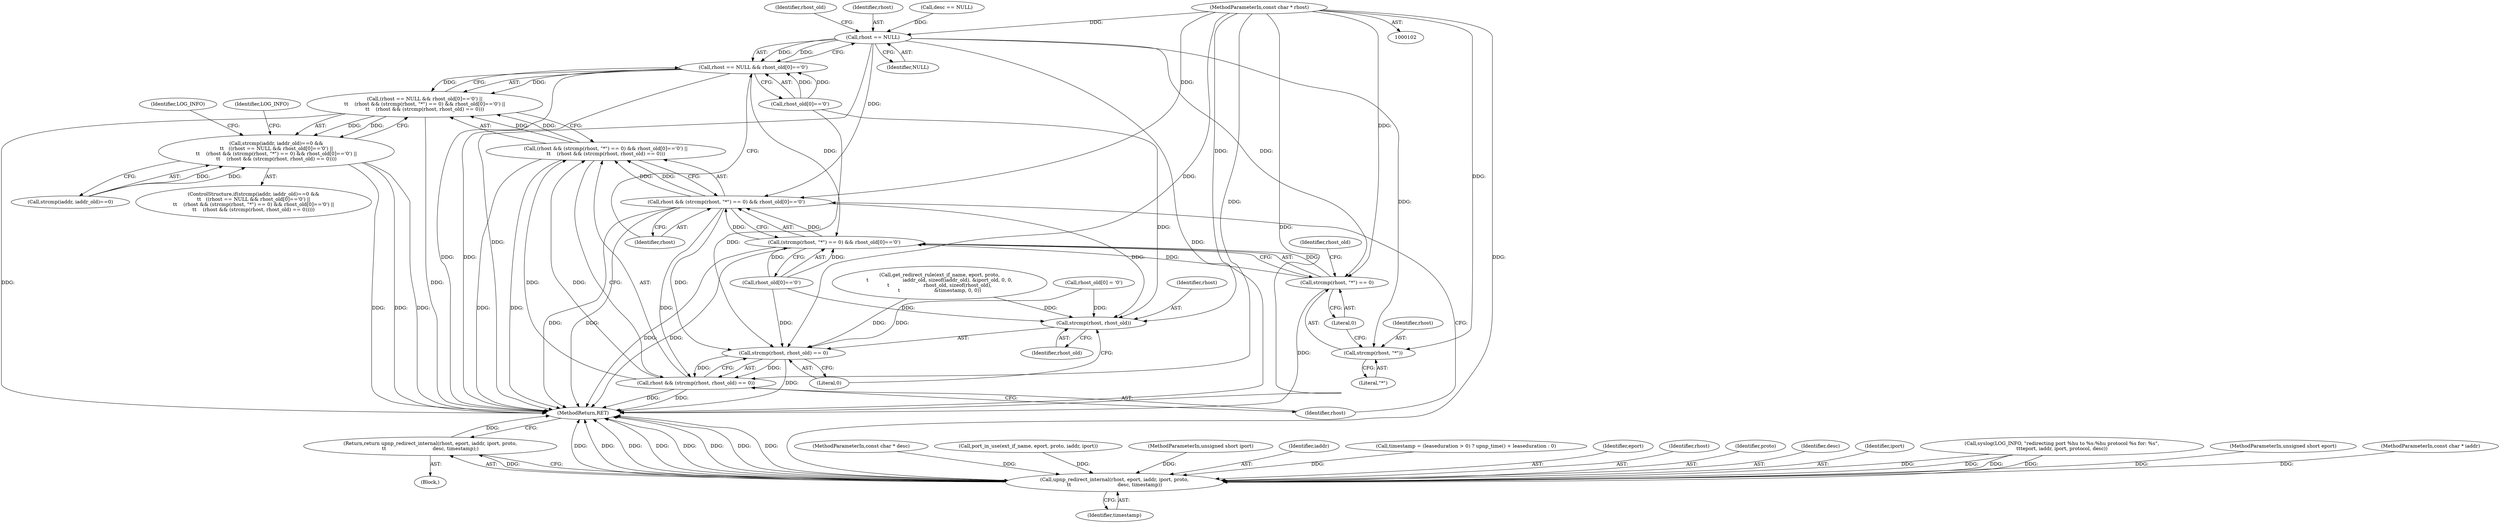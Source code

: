 digraph "0_miniupnp_f321c2066b96d18afa5158dfa2d2873a2957ef38@pointer" {
"1000103" [label="(MethodParameterIn,const char * rhost)"];
"1000202" [label="(Call,rhost == NULL)"];
"1000201" [label="(Call,rhost == NULL && rhost_old[0]=='\0')"];
"1000200" [label="(Call,(rhost == NULL && rhost_old[0]=='\0') ||\n\t\t    (rhost && (strcmp(rhost, \"*\") == 0) && rhost_old[0]=='\0') ||\n\t\t    (rhost && (strcmp(rhost, rhost_old) == 0)))"];
"1000194" [label="(Call,strcmp(iaddr, iaddr_old)==0 &&\n\t\t   ((rhost == NULL && rhost_old[0]=='\0') ||\n\t\t    (rhost && (strcmp(rhost, \"*\") == 0) && rhost_old[0]=='\0') ||\n\t\t    (rhost && (strcmp(rhost, rhost_old) == 0))))"];
"1000213" [label="(Call,(strcmp(rhost, \"*\") == 0) && rhost_old[0]=='\0')"];
"1000211" [label="(Call,rhost && (strcmp(rhost, \"*\") == 0) && rhost_old[0]=='\0')"];
"1000210" [label="(Call,(rhost && (strcmp(rhost, \"*\") == 0) && rhost_old[0]=='\0') ||\n\t\t    (rhost && (strcmp(rhost, rhost_old) == 0)))"];
"1000224" [label="(Call,rhost && (strcmp(rhost, rhost_old) == 0))"];
"1000226" [label="(Call,strcmp(rhost, rhost_old) == 0)"];
"1000227" [label="(Call,strcmp(rhost, rhost_old))"];
"1000214" [label="(Call,strcmp(rhost, \"*\") == 0)"];
"1000215" [label="(Call,strcmp(rhost, \"*\"))"];
"1000344" [label="(Call,upnp_redirect_internal(rhost, eport, iaddr, iport, proto,\n\t\t                              desc, timestamp))"];
"1000343" [label="(Return,return upnp_redirect_internal(rhost, eport, iaddr, iport, proto,\n\t\t                              desc, timestamp);)"];
"1000108" [label="(MethodParameterIn,const char * desc)"];
"1000324" [label="(Block,)"];
"1000226" [label="(Call,strcmp(rhost, rhost_old) == 0)"];
"1000343" [label="(Return,return upnp_redirect_internal(rhost, eport, iaddr, iport, proto,\n\t\t                              desc, timestamp);)"];
"1000307" [label="(Call,port_in_use(ext_if_name, eport, proto, iaddr, iport))"];
"1000219" [label="(Call,rhost_old[0]=='\0')"];
"1000204" [label="(Identifier,NULL)"];
"1000170" [label="(Call,get_redirect_rule(ext_if_name, eport, proto,\n\t                      iaddr_old, sizeof(iaddr_old), &iport_old, 0, 0,\n\t                      rhost_old, sizeof(rhost_old),\n\t                      &timestamp, 0, 0))"];
"1000106" [label="(MethodParameterIn,unsigned short iport)"];
"1000163" [label="(Call,rhost_old[0] = '\0')"];
"1000221" [label="(Identifier,rhost_old)"];
"1000157" [label="(Call,desc == NULL)"];
"1000347" [label="(Identifier,iaddr)"];
"1000194" [label="(Call,strcmp(iaddr, iaddr_old)==0 &&\n\t\t   ((rhost == NULL && rhost_old[0]=='\0') ||\n\t\t    (rhost && (strcmp(rhost, \"*\") == 0) && rhost_old[0]=='\0') ||\n\t\t    (rhost && (strcmp(rhost, rhost_old) == 0))))"];
"1000225" [label="(Identifier,rhost)"];
"1000325" [label="(Call,timestamp = (leaseduration > 0) ? upnp_time() + leaseduration : 0)"];
"1000212" [label="(Identifier,rhost)"];
"1000205" [label="(Call,rhost_old[0]=='\0')"];
"1000213" [label="(Call,(strcmp(rhost, \"*\") == 0) && rhost_old[0]=='\0')"];
"1000207" [label="(Identifier,rhost_old)"];
"1000193" [label="(ControlStructure,if(strcmp(iaddr, iaddr_old)==0 &&\n\t\t   ((rhost == NULL && rhost_old[0]=='\0') ||\n\t\t    (rhost && (strcmp(rhost, \"*\") == 0) && rhost_old[0]=='\0') ||\n\t\t    (rhost && (strcmp(rhost, rhost_old) == 0)))))"];
"1000230" [label="(Literal,0)"];
"1000346" [label="(Identifier,eport)"];
"1000211" [label="(Call,rhost && (strcmp(rhost, \"*\") == 0) && rhost_old[0]=='\0')"];
"1000345" [label="(Identifier,rhost)"];
"1000227" [label="(Call,strcmp(rhost, rhost_old))"];
"1000200" [label="(Call,(rhost == NULL && rhost_old[0]=='\0') ||\n\t\t    (rhost && (strcmp(rhost, \"*\") == 0) && rhost_old[0]=='\0') ||\n\t\t    (rhost && (strcmp(rhost, rhost_old) == 0)))"];
"1000216" [label="(Identifier,rhost)"];
"1000349" [label="(Identifier,proto)"];
"1000294" [label="(Identifier,LOG_INFO)"];
"1000224" [label="(Call,rhost && (strcmp(rhost, rhost_old) == 0))"];
"1000352" [label="(MethodReturn,RET)"];
"1000350" [label="(Identifier,desc)"];
"1000217" [label="(Literal,\"*\")"];
"1000344" [label="(Call,upnp_redirect_internal(rhost, eport, iaddr, iport, proto,\n\t\t                              desc, timestamp))"];
"1000195" [label="(Call,strcmp(iaddr, iaddr_old)==0)"];
"1000210" [label="(Call,(rhost && (strcmp(rhost, \"*\") == 0) && rhost_old[0]=='\0') ||\n\t\t    (rhost && (strcmp(rhost, rhost_old) == 0)))"];
"1000348" [label="(Identifier,iport)"];
"1000228" [label="(Identifier,rhost)"];
"1000335" [label="(Call,syslog(LOG_INFO, \"redirecting port %hu to %s:%hu protocol %s for: %s\",\n\t\t\teport, iaddr, iport, protocol, desc))"];
"1000218" [label="(Literal,0)"];
"1000214" [label="(Call,strcmp(rhost, \"*\") == 0)"];
"1000201" [label="(Call,rhost == NULL && rhost_old[0]=='\0')"];
"1000203" [label="(Identifier,rhost)"];
"1000233" [label="(Identifier,LOG_INFO)"];
"1000351" [label="(Identifier,timestamp)"];
"1000202" [label="(Call,rhost == NULL)"];
"1000103" [label="(MethodParameterIn,const char * rhost)"];
"1000104" [label="(MethodParameterIn,unsigned short eport)"];
"1000215" [label="(Call,strcmp(rhost, \"*\"))"];
"1000229" [label="(Identifier,rhost_old)"];
"1000105" [label="(MethodParameterIn,const char * iaddr)"];
"1000103" -> "1000102"  [label="AST: "];
"1000103" -> "1000352"  [label="DDG: "];
"1000103" -> "1000202"  [label="DDG: "];
"1000103" -> "1000211"  [label="DDG: "];
"1000103" -> "1000214"  [label="DDG: "];
"1000103" -> "1000215"  [label="DDG: "];
"1000103" -> "1000224"  [label="DDG: "];
"1000103" -> "1000226"  [label="DDG: "];
"1000103" -> "1000227"  [label="DDG: "];
"1000103" -> "1000344"  [label="DDG: "];
"1000202" -> "1000201"  [label="AST: "];
"1000202" -> "1000204"  [label="CFG: "];
"1000203" -> "1000202"  [label="AST: "];
"1000204" -> "1000202"  [label="AST: "];
"1000207" -> "1000202"  [label="CFG: "];
"1000201" -> "1000202"  [label="CFG: "];
"1000202" -> "1000352"  [label="DDG: "];
"1000202" -> "1000352"  [label="DDG: "];
"1000202" -> "1000201"  [label="DDG: "];
"1000202" -> "1000201"  [label="DDG: "];
"1000157" -> "1000202"  [label="DDG: "];
"1000202" -> "1000211"  [label="DDG: "];
"1000202" -> "1000214"  [label="DDG: "];
"1000202" -> "1000215"  [label="DDG: "];
"1000201" -> "1000200"  [label="AST: "];
"1000201" -> "1000205"  [label="CFG: "];
"1000205" -> "1000201"  [label="AST: "];
"1000212" -> "1000201"  [label="CFG: "];
"1000200" -> "1000201"  [label="CFG: "];
"1000201" -> "1000352"  [label="DDG: "];
"1000201" -> "1000352"  [label="DDG: "];
"1000201" -> "1000200"  [label="DDG: "];
"1000201" -> "1000200"  [label="DDG: "];
"1000205" -> "1000201"  [label="DDG: "];
"1000205" -> "1000201"  [label="DDG: "];
"1000201" -> "1000213"  [label="DDG: "];
"1000200" -> "1000194"  [label="AST: "];
"1000200" -> "1000210"  [label="CFG: "];
"1000210" -> "1000200"  [label="AST: "];
"1000194" -> "1000200"  [label="CFG: "];
"1000200" -> "1000352"  [label="DDG: "];
"1000200" -> "1000352"  [label="DDG: "];
"1000200" -> "1000194"  [label="DDG: "];
"1000200" -> "1000194"  [label="DDG: "];
"1000210" -> "1000200"  [label="DDG: "];
"1000210" -> "1000200"  [label="DDG: "];
"1000194" -> "1000193"  [label="AST: "];
"1000194" -> "1000195"  [label="CFG: "];
"1000195" -> "1000194"  [label="AST: "];
"1000233" -> "1000194"  [label="CFG: "];
"1000294" -> "1000194"  [label="CFG: "];
"1000194" -> "1000352"  [label="DDG: "];
"1000194" -> "1000352"  [label="DDG: "];
"1000194" -> "1000352"  [label="DDG: "];
"1000195" -> "1000194"  [label="DDG: "];
"1000195" -> "1000194"  [label="DDG: "];
"1000213" -> "1000211"  [label="AST: "];
"1000213" -> "1000214"  [label="CFG: "];
"1000213" -> "1000219"  [label="CFG: "];
"1000214" -> "1000213"  [label="AST: "];
"1000219" -> "1000213"  [label="AST: "];
"1000211" -> "1000213"  [label="CFG: "];
"1000213" -> "1000352"  [label="DDG: "];
"1000213" -> "1000352"  [label="DDG: "];
"1000213" -> "1000211"  [label="DDG: "];
"1000213" -> "1000211"  [label="DDG: "];
"1000214" -> "1000213"  [label="DDG: "];
"1000214" -> "1000213"  [label="DDG: "];
"1000219" -> "1000213"  [label="DDG: "];
"1000219" -> "1000213"  [label="DDG: "];
"1000211" -> "1000210"  [label="AST: "];
"1000211" -> "1000212"  [label="CFG: "];
"1000212" -> "1000211"  [label="AST: "];
"1000225" -> "1000211"  [label="CFG: "];
"1000210" -> "1000211"  [label="CFG: "];
"1000211" -> "1000352"  [label="DDG: "];
"1000211" -> "1000352"  [label="DDG: "];
"1000211" -> "1000210"  [label="DDG: "];
"1000211" -> "1000210"  [label="DDG: "];
"1000211" -> "1000224"  [label="DDG: "];
"1000211" -> "1000226"  [label="DDG: "];
"1000211" -> "1000227"  [label="DDG: "];
"1000210" -> "1000224"  [label="CFG: "];
"1000224" -> "1000210"  [label="AST: "];
"1000210" -> "1000352"  [label="DDG: "];
"1000210" -> "1000352"  [label="DDG: "];
"1000224" -> "1000210"  [label="DDG: "];
"1000224" -> "1000210"  [label="DDG: "];
"1000224" -> "1000225"  [label="CFG: "];
"1000224" -> "1000226"  [label="CFG: "];
"1000225" -> "1000224"  [label="AST: "];
"1000226" -> "1000224"  [label="AST: "];
"1000224" -> "1000352"  [label="DDG: "];
"1000224" -> "1000352"  [label="DDG: "];
"1000226" -> "1000224"  [label="DDG: "];
"1000226" -> "1000224"  [label="DDG: "];
"1000226" -> "1000230"  [label="CFG: "];
"1000227" -> "1000226"  [label="AST: "];
"1000230" -> "1000226"  [label="AST: "];
"1000226" -> "1000352"  [label="DDG: "];
"1000163" -> "1000226"  [label="DDG: "];
"1000205" -> "1000226"  [label="DDG: "];
"1000170" -> "1000226"  [label="DDG: "];
"1000219" -> "1000226"  [label="DDG: "];
"1000227" -> "1000229"  [label="CFG: "];
"1000228" -> "1000227"  [label="AST: "];
"1000229" -> "1000227"  [label="AST: "];
"1000230" -> "1000227"  [label="CFG: "];
"1000163" -> "1000227"  [label="DDG: "];
"1000205" -> "1000227"  [label="DDG: "];
"1000170" -> "1000227"  [label="DDG: "];
"1000219" -> "1000227"  [label="DDG: "];
"1000214" -> "1000218"  [label="CFG: "];
"1000215" -> "1000214"  [label="AST: "];
"1000218" -> "1000214"  [label="AST: "];
"1000221" -> "1000214"  [label="CFG: "];
"1000214" -> "1000352"  [label="DDG: "];
"1000215" -> "1000217"  [label="CFG: "];
"1000216" -> "1000215"  [label="AST: "];
"1000217" -> "1000215"  [label="AST: "];
"1000218" -> "1000215"  [label="CFG: "];
"1000344" -> "1000343"  [label="AST: "];
"1000344" -> "1000351"  [label="CFG: "];
"1000345" -> "1000344"  [label="AST: "];
"1000346" -> "1000344"  [label="AST: "];
"1000347" -> "1000344"  [label="AST: "];
"1000348" -> "1000344"  [label="AST: "];
"1000349" -> "1000344"  [label="AST: "];
"1000350" -> "1000344"  [label="AST: "];
"1000351" -> "1000344"  [label="AST: "];
"1000343" -> "1000344"  [label="CFG: "];
"1000344" -> "1000352"  [label="DDG: "];
"1000344" -> "1000352"  [label="DDG: "];
"1000344" -> "1000352"  [label="DDG: "];
"1000344" -> "1000352"  [label="DDG: "];
"1000344" -> "1000352"  [label="DDG: "];
"1000344" -> "1000352"  [label="DDG: "];
"1000344" -> "1000352"  [label="DDG: "];
"1000344" -> "1000352"  [label="DDG: "];
"1000344" -> "1000343"  [label="DDG: "];
"1000335" -> "1000344"  [label="DDG: "];
"1000335" -> "1000344"  [label="DDG: "];
"1000335" -> "1000344"  [label="DDG: "];
"1000335" -> "1000344"  [label="DDG: "];
"1000104" -> "1000344"  [label="DDG: "];
"1000105" -> "1000344"  [label="DDG: "];
"1000106" -> "1000344"  [label="DDG: "];
"1000307" -> "1000344"  [label="DDG: "];
"1000108" -> "1000344"  [label="DDG: "];
"1000325" -> "1000344"  [label="DDG: "];
"1000343" -> "1000324"  [label="AST: "];
"1000352" -> "1000343"  [label="CFG: "];
"1000343" -> "1000352"  [label="DDG: "];
}
